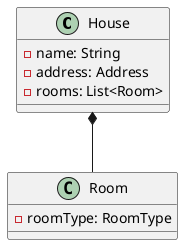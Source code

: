 @startuml

class House {
	- name: String
	- address: Address
	- rooms: List<Room>
}

class Room {
	- roomType: RoomType
}

House *-- Room 

@enduml